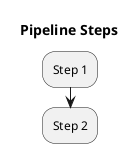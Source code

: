 /'
This is a PlantUML (https://plantuml.com/) diagram documenting the pipeline.

Everything between the opening slash-single-quote and the closing
single-quote-slash is a comment.
'/

@startuml
title Pipeline Steps

:Step 1;
:Step 2;

@enduml
